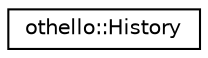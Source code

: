 digraph "Graphical Class Hierarchy"
{
  edge [fontname="Helvetica",fontsize="10",labelfontname="Helvetica",labelfontsize="10"];
  node [fontname="Helvetica",fontsize="10",shape=record];
  rankdir="LR";
  Node1 [label="othello::History",height=0.2,width=0.4,color="black", fillcolor="white", style="filled",URL="$db/d19/classothello_1_1_history.html"];
}
